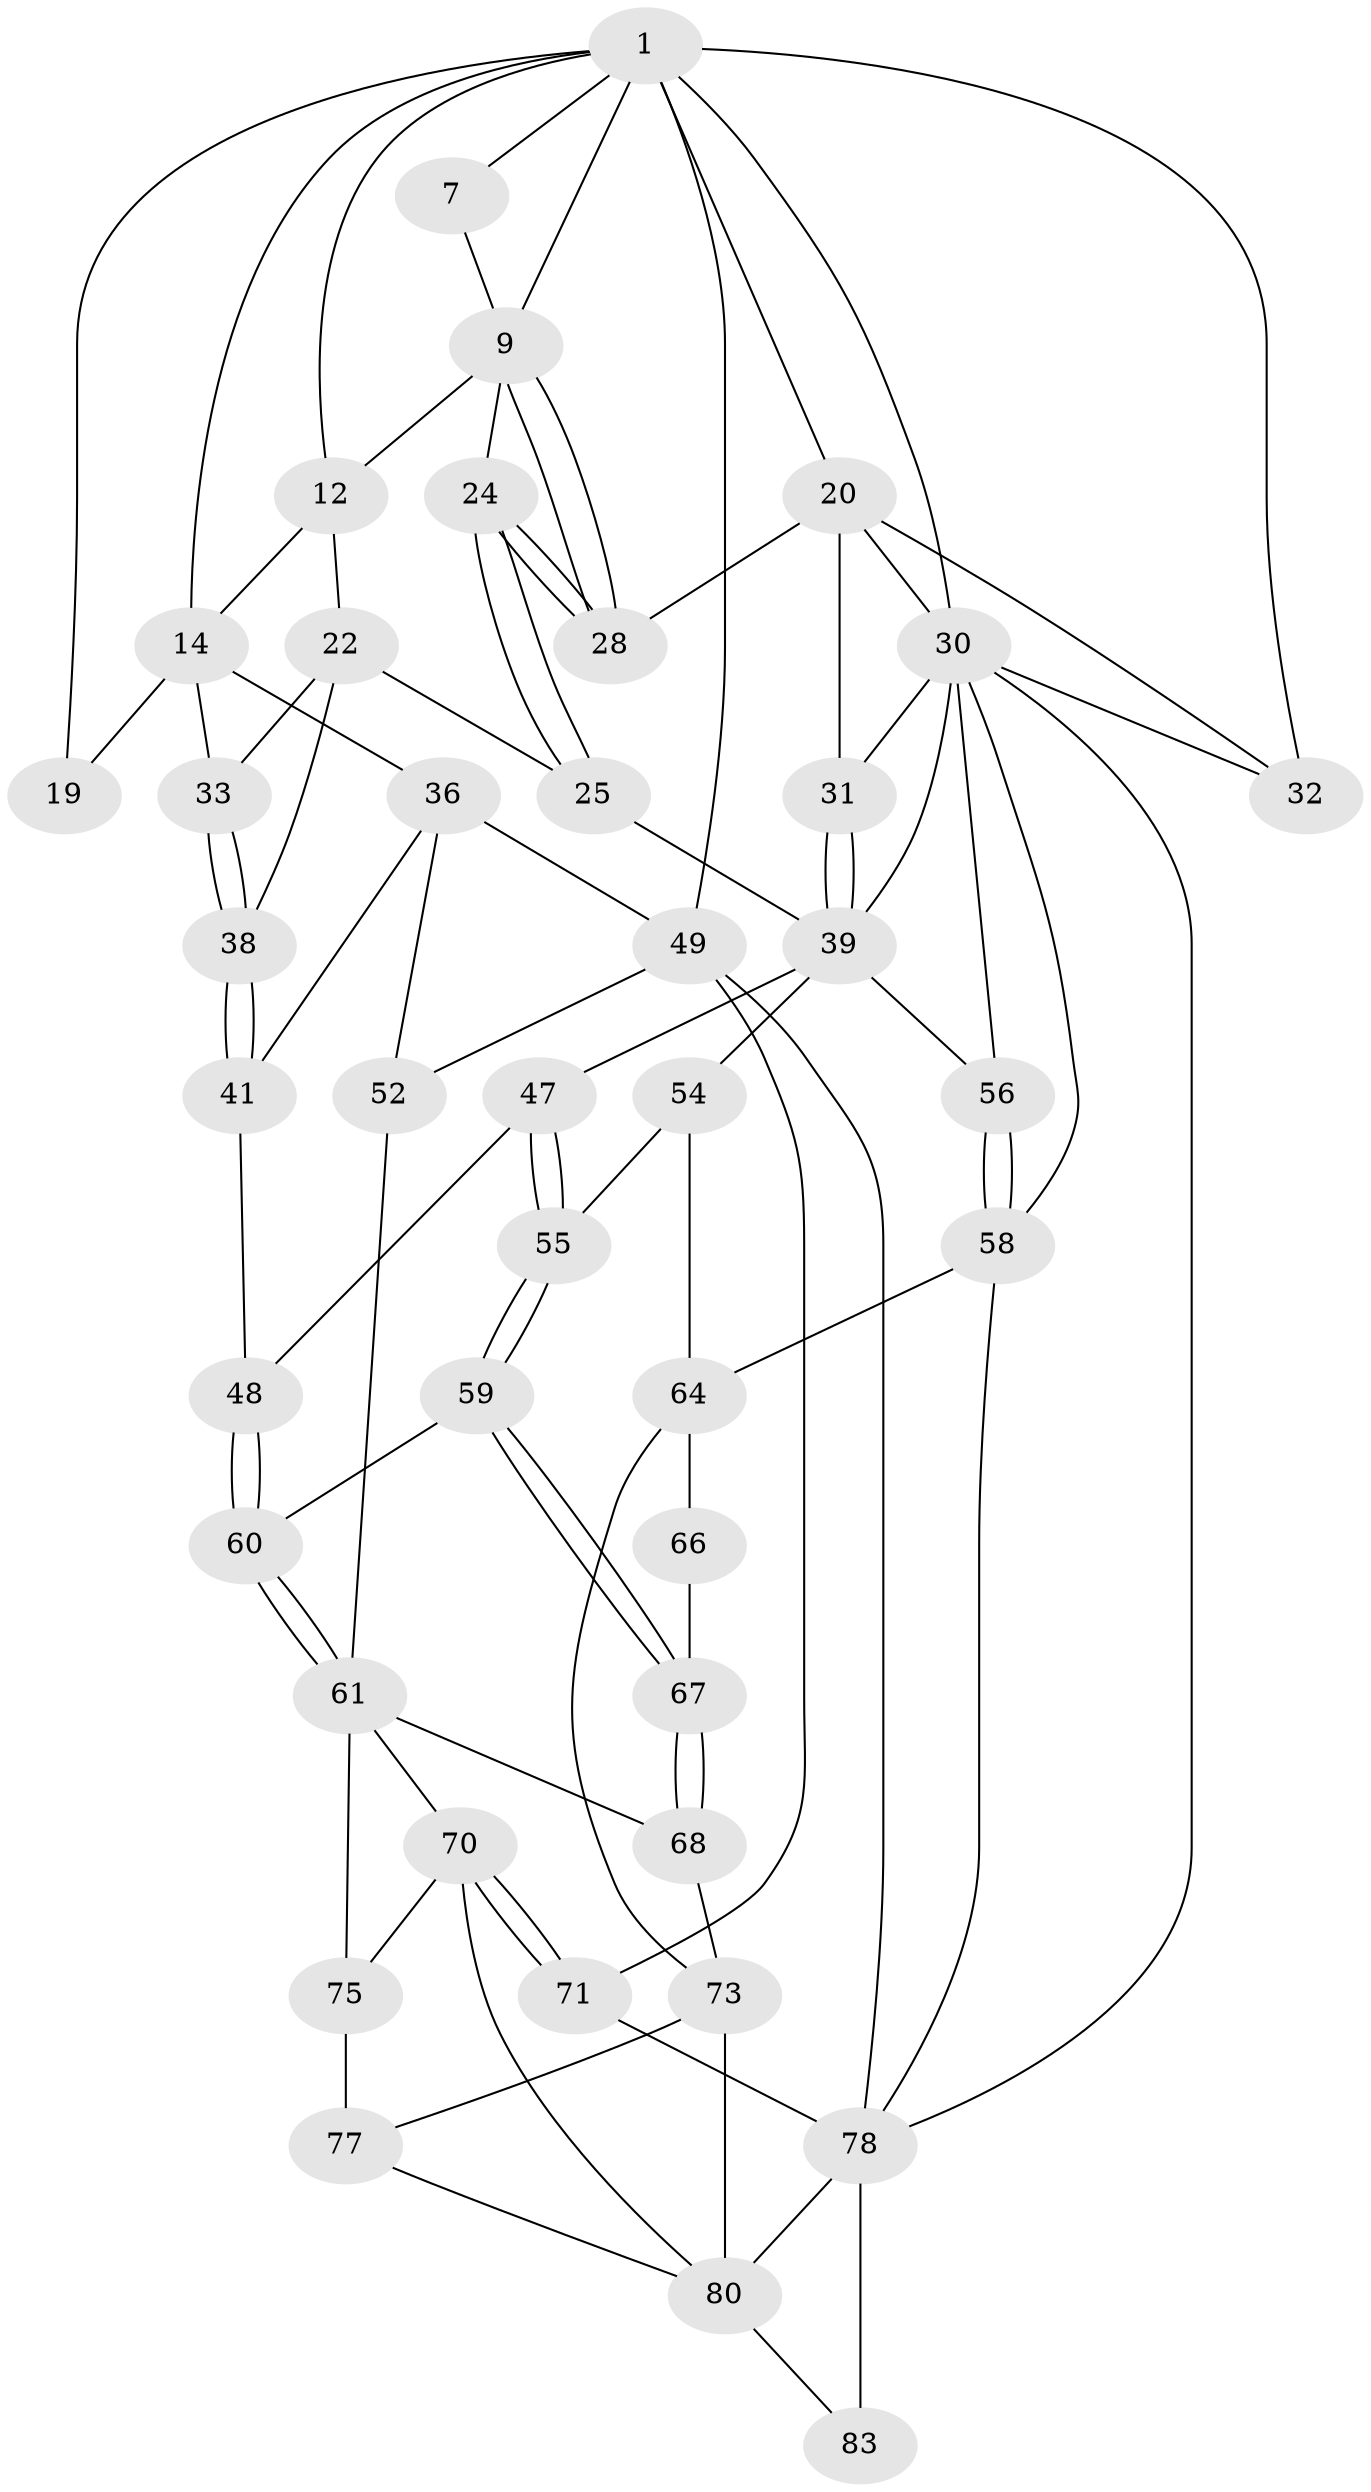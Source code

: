 // original degree distribution, {3: 0.023809523809523808, 4: 0.20238095238095238, 5: 0.6190476190476191, 6: 0.15476190476190477}
// Generated by graph-tools (version 1.1) at 2025/17/03/09/25 04:17:11]
// undirected, 42 vertices, 93 edges
graph export_dot {
graph [start="1"]
  node [color=gray90,style=filled];
  1 [pos="+0.7895804173885101+0",super="+8+2"];
  7 [pos="+0.6403823160967008+0"];
  9 [pos="+0.7462829850451072+0.05558224207371587",super="+10"];
  12 [pos="+0.292089510297201+0",super="+13+17"];
  14 [pos="+0.19884492850329813+0.18340852487473344",super="+34+15"];
  19 [pos="+0+0.2701993546060166"];
  20 [pos="+0.8768088501364684+0.14362507585996478",super="+29+21"];
  22 [pos="+0.42536343590320264+0.1978336164190035",super="+23+26"];
  24 [pos="+0.5854127657168189+0.22400475449455862"];
  25 [pos="+0.5574234578896432+0.25789017089679145"];
  28 [pos="+0.722638747464749+0.21720606909900922"];
  30 [pos="+0.8736061320950413+0.26997958221712964",super="+43"];
  31 [pos="+0.7999244862254042+0.27284265421019926"];
  32 [pos="+1+0.1594626689301815"];
  33 [pos="+0.28574081078563146+0.28025768219176755"];
  36 [pos="+0.24198439379809178+0.31040927883782066",super="+42+37"];
  38 [pos="+0.4443125393560911+0.32940645545143726"];
  39 [pos="+0.7167350951398268+0.38376525884790286",super="+40+45"];
  41 [pos="+0.41772179441685736+0.4364926164632722"];
  47 [pos="+0.6300518488443172+0.4568948329734115"];
  48 [pos="+0.45174753647657895+0.45051186060113413"];
  49 [pos="+0.14089586029717666+0.407737247440865",super="+50"];
  52 [pos="+0.321701045643638+0.5330088428406311"];
  54 [pos="+0.6662447348940798+0.5688042896853411"];
  55 [pos="+0.6500624259676324+0.5676415425176657"];
  56 [pos="+0.9032959980442851+0.5590636389052607"];
  58 [pos="+1+0.6702699141123107",super="+63"];
  59 [pos="+0.6219620991402092+0.5939722668637611"];
  60 [pos="+0.5771475664952639+0.5957794516042214"];
  61 [pos="+0.4905518759855184+0.6483231908762427",super="+69+62"];
  64 [pos="+0.8483086014550315+0.728501838390527",super="+72+65"];
  66 [pos="+0.6495376563599781+0.6930359952945638"];
  67 [pos="+0.6366760050237854+0.6898412056242705"];
  68 [pos="+0.5869753348047113+0.7828039169857254"];
  70 [pos="+0.21964572501432905+0.7300596241620115",super="+76"];
  71 [pos="+0.06298064667591544+0.7455014881950541"];
  73 [pos="+0.6381362399002509+0.895940359757145",super="+74"];
  75 [pos="+0.35762706092639457+0.8084188257075091"];
  77 [pos="+0.42630476222832997+0.8293712033372607"];
  78 [pos="+0.7778529181209805+1",super="+79+84"];
  80 [pos="+0.633326905577222+1",super="+82+81"];
  83 [pos="+0.221228498792326+1"];
  1 -- 9;
  1 -- 32;
  1 -- 7;
  1 -- 12;
  1 -- 49 [weight=2];
  1 -- 19;
  1 -- 20 [weight=2];
  1 -- 30;
  1 -- 14;
  7 -- 9;
  9 -- 28;
  9 -- 28;
  9 -- 24;
  9 -- 12;
  12 -- 14;
  12 -- 22 [weight=2];
  14 -- 33;
  14 -- 36 [weight=2];
  14 -- 19 [weight=2];
  20 -- 32;
  20 -- 30;
  20 -- 28;
  20 -- 31;
  22 -- 33;
  22 -- 38;
  22 -- 25;
  24 -- 25;
  24 -- 25;
  24 -- 28;
  24 -- 28;
  25 -- 39;
  30 -- 31;
  30 -- 32;
  30 -- 56;
  30 -- 78;
  30 -- 58;
  30 -- 39;
  31 -- 39;
  31 -- 39;
  33 -- 38;
  33 -- 38;
  36 -- 41;
  36 -- 52;
  36 -- 49;
  38 -- 41;
  38 -- 41;
  39 -- 47;
  39 -- 56;
  39 -- 54;
  41 -- 48;
  47 -- 48;
  47 -- 55;
  47 -- 55;
  48 -- 60;
  48 -- 60;
  49 -- 52;
  49 -- 78;
  49 -- 71;
  52 -- 61;
  54 -- 55;
  54 -- 64;
  55 -- 59;
  55 -- 59;
  56 -- 58;
  56 -- 58;
  58 -- 64;
  58 -- 78;
  59 -- 60;
  59 -- 67;
  59 -- 67;
  60 -- 61;
  60 -- 61;
  61 -- 75;
  61 -- 68;
  61 -- 70;
  64 -- 73;
  64 -- 66 [weight=2];
  66 -- 67;
  67 -- 68;
  67 -- 68;
  68 -- 73;
  70 -- 71;
  70 -- 71;
  70 -- 80;
  70 -- 75;
  71 -- 78;
  73 -- 80;
  73 -- 77;
  75 -- 77;
  77 -- 80;
  78 -- 80;
  78 -- 83 [weight=2];
  80 -- 83;
}
